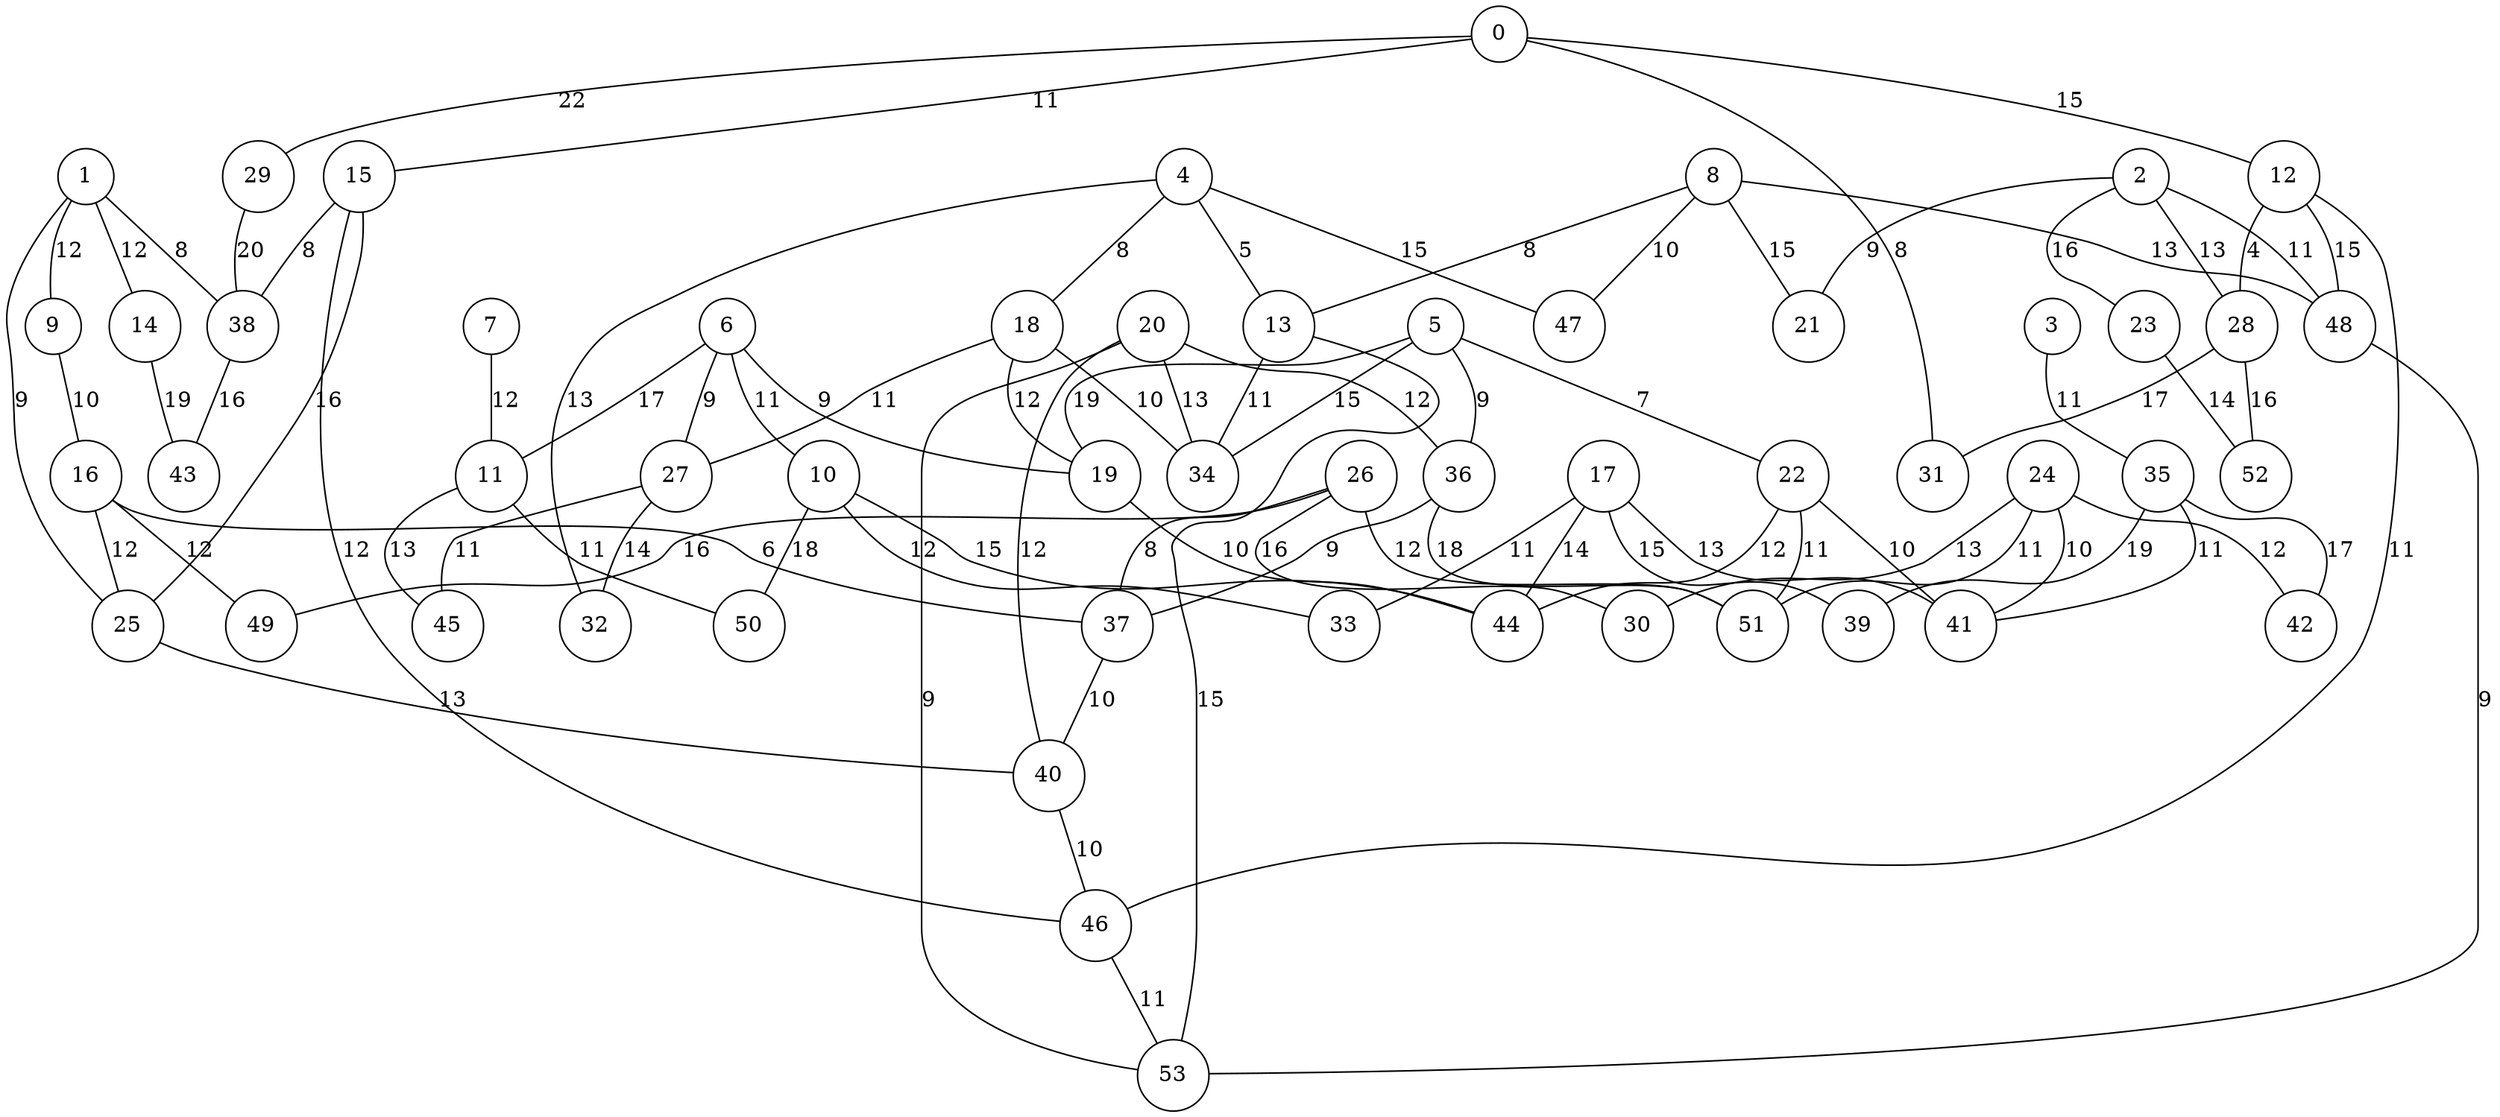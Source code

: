 graph qubit_interaction_graph {
    node [shape=circle];
    0 -- 12 [label=15];
    0 -- 29 [label=22];
    0 -- 15 [label=11];
    0 -- 31 [label=8];
    1 -- 14 [label=12];
    1 -- 9 [label=12];
    1 -- 25 [label=9];
    1 -- 38 [label=8];
    2 -- 23 [label=16];
    2 -- 48 [label=11];
    2 -- 21 [label=9];
    2 -- 28 [label=13];
    3 -- 35 [label=11];
    4 -- 47 [label=15];
    4 -- 13 [label=5];
    4 -- 32 [label=13];
    4 -- 18 [label=8];
    5 -- 34 [label=15];
    5 -- 19 [label=19];
    5 -- 22 [label=7];
    5 -- 36 [label=9];
    6 -- 19 [label=9];
    6 -- 27 [label=9];
    6 -- 10 [label=11];
    6 -- 11 [label=17];
    7 -- 11 [label=12];
    8 -- 21 [label=15];
    8 -- 47 [label=10];
    8 -- 13 [label=8];
    8 -- 48 [label=13];
    9 -- 16 [label=10];
    10 -- 44 [label=15];
    10 -- 50 [label=18];
    10 -- 33 [label=12];
    11 -- 45 [label=13];
    11 -- 50 [label=11];
    12 -- 48 [label=15];
    12 -- 28 [label=4];
    12 -- 46 [label=11];
    13 -- 34 [label=11];
    13 -- 53 [label=15];
    14 -- 43 [label=19];
    15 -- 25 [label=16];
    15 -- 46 [label=12];
    15 -- 38 [label=8];
    16 -- 49 [label=12];
    16 -- 25 [label=12];
    16 -- 37 [label=6];
    17 -- 39 [label=15];
    17 -- 44 [label=14];
    17 -- 33 [label=11];
    17 -- 41 [label=13];
    18 -- 27 [label=11];
    18 -- 34 [label=10];
    18 -- 19 [label=12];
    19 -- 44 [label=10];
    20 -- 34 [label=13];
    20 -- 36 [label=12];
    20 -- 40 [label=12];
    20 -- 53 [label=9];
    22 -- 51 [label=11];
    22 -- 44 [label=12];
    22 -- 41 [label=10];
    23 -- 52 [label=14];
    24 -- 30 [label=13];
    24 -- 51 [label=11];
    24 -- 41 [label=10];
    24 -- 42 [label=12];
    25 -- 40 [label=13];
    26 -- 30 [label=16];
    26 -- 49 [label=16];
    26 -- 37 [label=8];
    26 -- 51 [label=12];
    27 -- 45 [label=11];
    27 -- 32 [label=14];
    28 -- 52 [label=16];
    28 -- 31 [label=17];
    29 -- 38 [label=20];
    35 -- 39 [label=19];
    35 -- 41 [label=11];
    35 -- 42 [label=17];
    36 -- 37 [label=9];
    36 -- 51 [label=18];
    37 -- 40 [label=10];
    38 -- 43 [label=16];
    40 -- 46 [label=10];
    46 -- 53 [label=11];
    48 -- 53 [label=9];
}